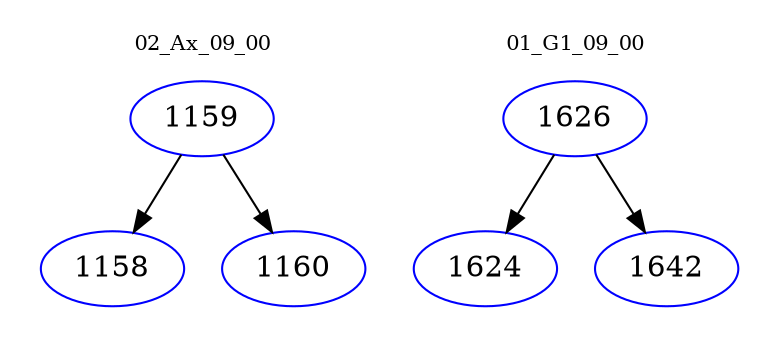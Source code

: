 digraph{
subgraph cluster_0 {
color = white
label = "02_Ax_09_00";
fontsize=10;
T0_1159 [label="1159", color="blue"]
T0_1159 -> T0_1158 [color="black"]
T0_1158 [label="1158", color="blue"]
T0_1159 -> T0_1160 [color="black"]
T0_1160 [label="1160", color="blue"]
}
subgraph cluster_1 {
color = white
label = "01_G1_09_00";
fontsize=10;
T1_1626 [label="1626", color="blue"]
T1_1626 -> T1_1624 [color="black"]
T1_1624 [label="1624", color="blue"]
T1_1626 -> T1_1642 [color="black"]
T1_1642 [label="1642", color="blue"]
}
}
